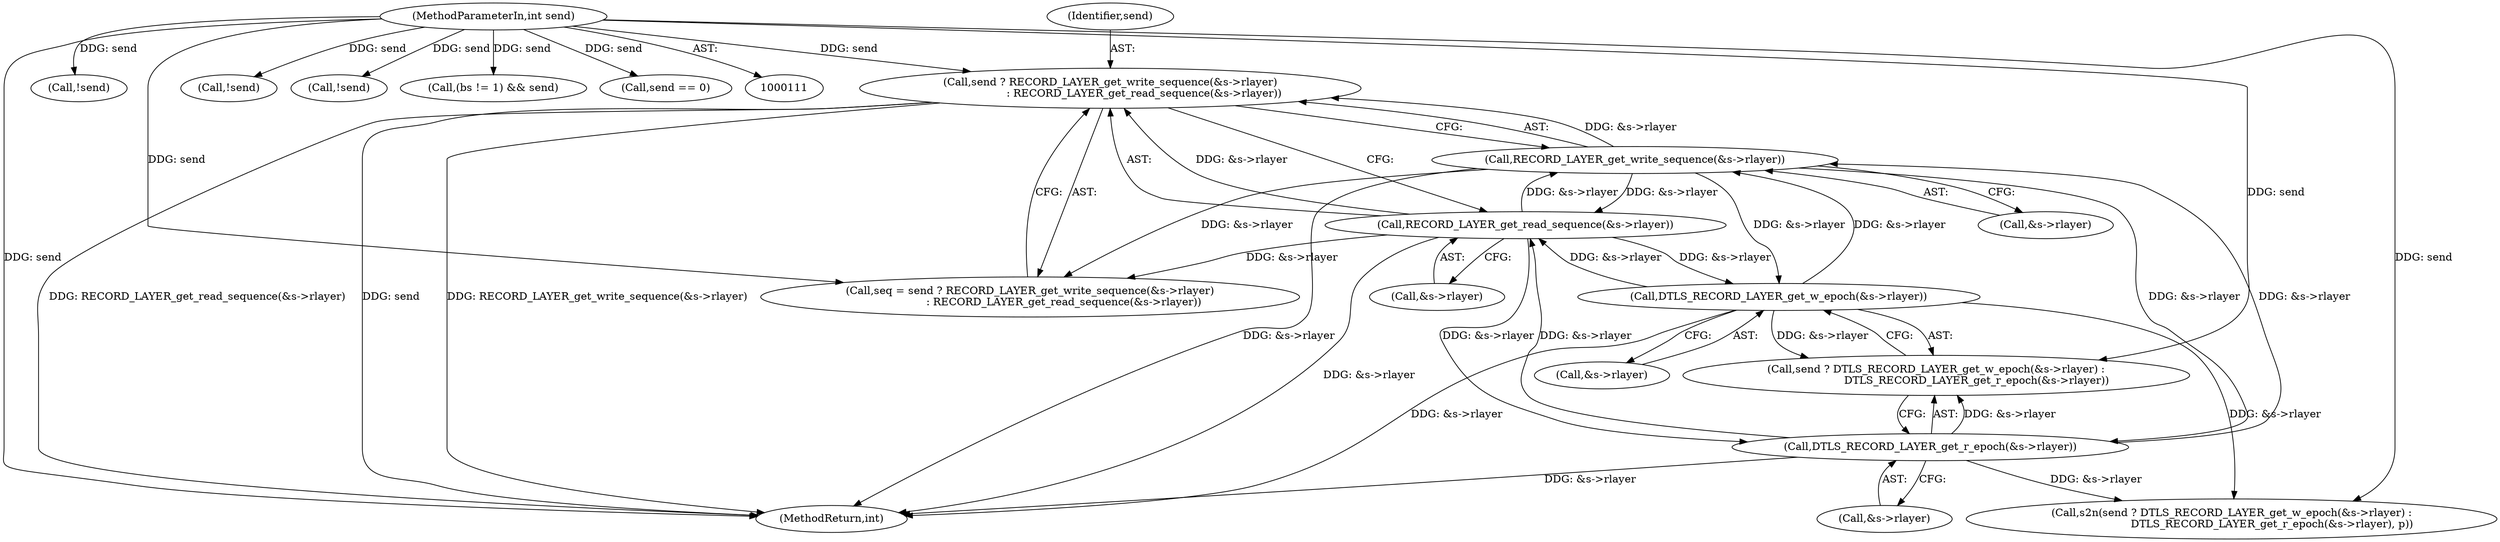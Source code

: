 digraph "0_openssl_4ad93618d26a3ea23d36ad5498ff4f59eff3a4d2_2@API" {
"1000400" [label="(Call,send ? RECORD_LAYER_get_write_sequence(&s->rlayer)\n                    : RECORD_LAYER_get_read_sequence(&s->rlayer))"];
"1000115" [label="(MethodParameterIn,int send)"];
"1000402" [label="(Call,RECORD_LAYER_get_write_sequence(&s->rlayer))"];
"1000407" [label="(Call,RECORD_LAYER_get_read_sequence(&s->rlayer))"];
"1000424" [label="(Call,DTLS_RECORD_LAYER_get_w_epoch(&s->rlayer))"];
"1000429" [label="(Call,DTLS_RECORD_LAYER_get_r_epoch(&s->rlayer))"];
"1000400" [label="(Call,send ? RECORD_LAYER_get_write_sequence(&s->rlayer)\n                    : RECORD_LAYER_get_read_sequence(&s->rlayer))"];
"1000429" [label="(Call,DTLS_RECORD_LAYER_get_r_epoch(&s->rlayer))"];
"1000425" [label="(Call,&s->rlayer)"];
"1000422" [label="(Call,send ? DTLS_RECORD_LAYER_get_w_epoch(&s->rlayer) :\n                        DTLS_RECORD_LAYER_get_r_epoch(&s->rlayer))"];
"1000115" [label="(MethodParameterIn,int send)"];
"1000424" [label="(Call,DTLS_RECORD_LAYER_get_w_epoch(&s->rlayer))"];
"1000912" [label="(Call,!send)"];
"1000398" [label="(Call,seq = send ? RECORD_LAYER_get_write_sequence(&s->rlayer)\n                    : RECORD_LAYER_get_read_sequence(&s->rlayer))"];
"1000934" [label="(MethodReturn,int)"];
"1000401" [label="(Identifier,send)"];
"1000407" [label="(Call,RECORD_LAYER_get_read_sequence(&s->rlayer))"];
"1000634" [label="(Call,!send)"];
"1000870" [label="(Call,!send)"];
"1000421" [label="(Call,s2n(send ? DTLS_RECORD_LAYER_get_w_epoch(&s->rlayer) :\n                        DTLS_RECORD_LAYER_get_r_epoch(&s->rlayer), p))"];
"1000403" [label="(Call,&s->rlayer)"];
"1000571" [label="(Call,(bs != 1) && send)"];
"1000766" [label="(Call,send == 0)"];
"1000408" [label="(Call,&s->rlayer)"];
"1000430" [label="(Call,&s->rlayer)"];
"1000402" [label="(Call,RECORD_LAYER_get_write_sequence(&s->rlayer))"];
"1000400" -> "1000398"  [label="AST: "];
"1000400" -> "1000402"  [label="CFG: "];
"1000400" -> "1000407"  [label="CFG: "];
"1000401" -> "1000400"  [label="AST: "];
"1000402" -> "1000400"  [label="AST: "];
"1000407" -> "1000400"  [label="AST: "];
"1000398" -> "1000400"  [label="CFG: "];
"1000400" -> "1000934"  [label="DDG: send"];
"1000400" -> "1000934"  [label="DDG: RECORD_LAYER_get_write_sequence(&s->rlayer)"];
"1000400" -> "1000934"  [label="DDG: RECORD_LAYER_get_read_sequence(&s->rlayer)"];
"1000115" -> "1000400"  [label="DDG: send"];
"1000402" -> "1000400"  [label="DDG: &s->rlayer"];
"1000407" -> "1000400"  [label="DDG: &s->rlayer"];
"1000115" -> "1000111"  [label="AST: "];
"1000115" -> "1000934"  [label="DDG: send"];
"1000115" -> "1000398"  [label="DDG: send"];
"1000115" -> "1000421"  [label="DDG: send"];
"1000115" -> "1000422"  [label="DDG: send"];
"1000115" -> "1000571"  [label="DDG: send"];
"1000115" -> "1000634"  [label="DDG: send"];
"1000115" -> "1000766"  [label="DDG: send"];
"1000115" -> "1000870"  [label="DDG: send"];
"1000115" -> "1000912"  [label="DDG: send"];
"1000402" -> "1000403"  [label="CFG: "];
"1000403" -> "1000402"  [label="AST: "];
"1000402" -> "1000934"  [label="DDG: &s->rlayer"];
"1000402" -> "1000398"  [label="DDG: &s->rlayer"];
"1000407" -> "1000402"  [label="DDG: &s->rlayer"];
"1000424" -> "1000402"  [label="DDG: &s->rlayer"];
"1000429" -> "1000402"  [label="DDG: &s->rlayer"];
"1000402" -> "1000407"  [label="DDG: &s->rlayer"];
"1000402" -> "1000424"  [label="DDG: &s->rlayer"];
"1000402" -> "1000429"  [label="DDG: &s->rlayer"];
"1000407" -> "1000408"  [label="CFG: "];
"1000408" -> "1000407"  [label="AST: "];
"1000407" -> "1000934"  [label="DDG: &s->rlayer"];
"1000407" -> "1000398"  [label="DDG: &s->rlayer"];
"1000424" -> "1000407"  [label="DDG: &s->rlayer"];
"1000429" -> "1000407"  [label="DDG: &s->rlayer"];
"1000407" -> "1000424"  [label="DDG: &s->rlayer"];
"1000407" -> "1000429"  [label="DDG: &s->rlayer"];
"1000424" -> "1000422"  [label="AST: "];
"1000424" -> "1000425"  [label="CFG: "];
"1000425" -> "1000424"  [label="AST: "];
"1000422" -> "1000424"  [label="CFG: "];
"1000424" -> "1000934"  [label="DDG: &s->rlayer"];
"1000424" -> "1000421"  [label="DDG: &s->rlayer"];
"1000424" -> "1000422"  [label="DDG: &s->rlayer"];
"1000429" -> "1000422"  [label="AST: "];
"1000429" -> "1000430"  [label="CFG: "];
"1000430" -> "1000429"  [label="AST: "];
"1000422" -> "1000429"  [label="CFG: "];
"1000429" -> "1000934"  [label="DDG: &s->rlayer"];
"1000429" -> "1000421"  [label="DDG: &s->rlayer"];
"1000429" -> "1000422"  [label="DDG: &s->rlayer"];
}
